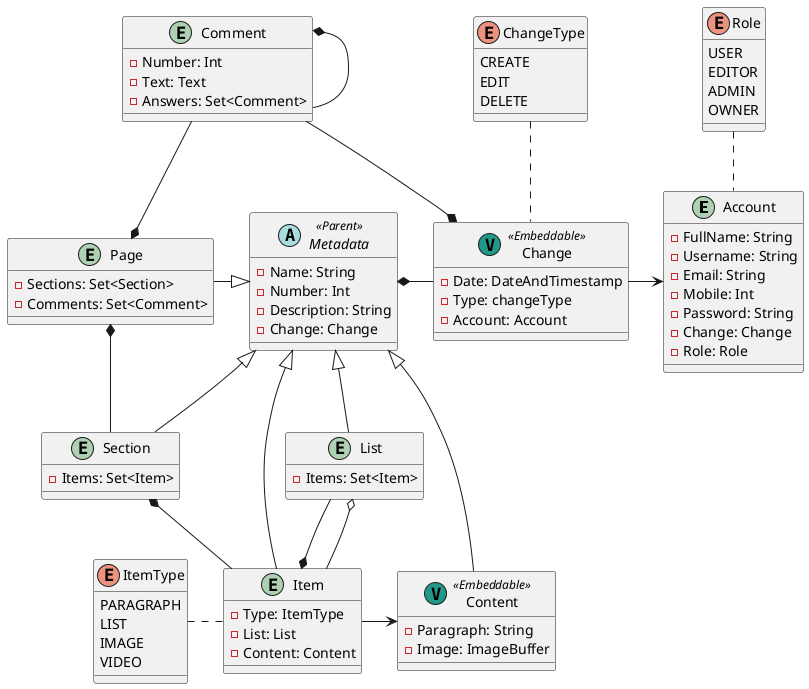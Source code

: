 @startuml
'https://plantuml.com/class-diagram'

entity Account
{
    - FullName: String
    - Username: String
    - Email: String
    - Mobile: Int
    - Password: String
    - Change: Change
    - Role: Role
}

enum Role
{
    USER
    EDITOR
    ADMIN
    OWNER
}

entity Change <<(V, #229988)Embeddable>>
{
    - Date: DateAndTimestamp
    - Type: changeType
    - Account: Account
}

enum ChangeType
{
    CREATE
    EDIT
    DELETE
}

abstract class Metadata <<Parent>>
{
    - Name: String
    - Number: Int
    - Description: String
    - Change: Change
}

entity Page
{
    - Sections: Set<Section>
    - Comments: Set<Comment>
}

entity Comment
{
    - Number: Int
    - Text: Text
    - Answers: Set<Comment>
}

entity Section
{
    - Items: Set<Item>
}

entity Item
{
    - Type: ItemType
    - List: List
    - Content: Content
}

enum ItemType
{
    PARAGRAPH
    LIST
    IMAGE
    VIDEO
}

entity List
{
    - Items: Set<Item>
}

entity Content <<(V, #229988)Embeddable>>
{
    - Paragraph: String
    - Image: ImageBuffer
}

Metadata *-right- Change

Change .up. ChangeType
Change -right-> Account

Account .up. Role

Page -right-|> Metadata
Page *-down- Section
Page *-up- Comment

Section -up-|> Metadata
Section *-down- Item

List -up-|> Metadata
List -down-* Item

Item -up-|> Metadata
Item -up-o List
Item -right-> Content
Item .left. ItemType

Comment -down-* Change
Comment -up-* Comment

Content -up-|> Metadata

@enduml